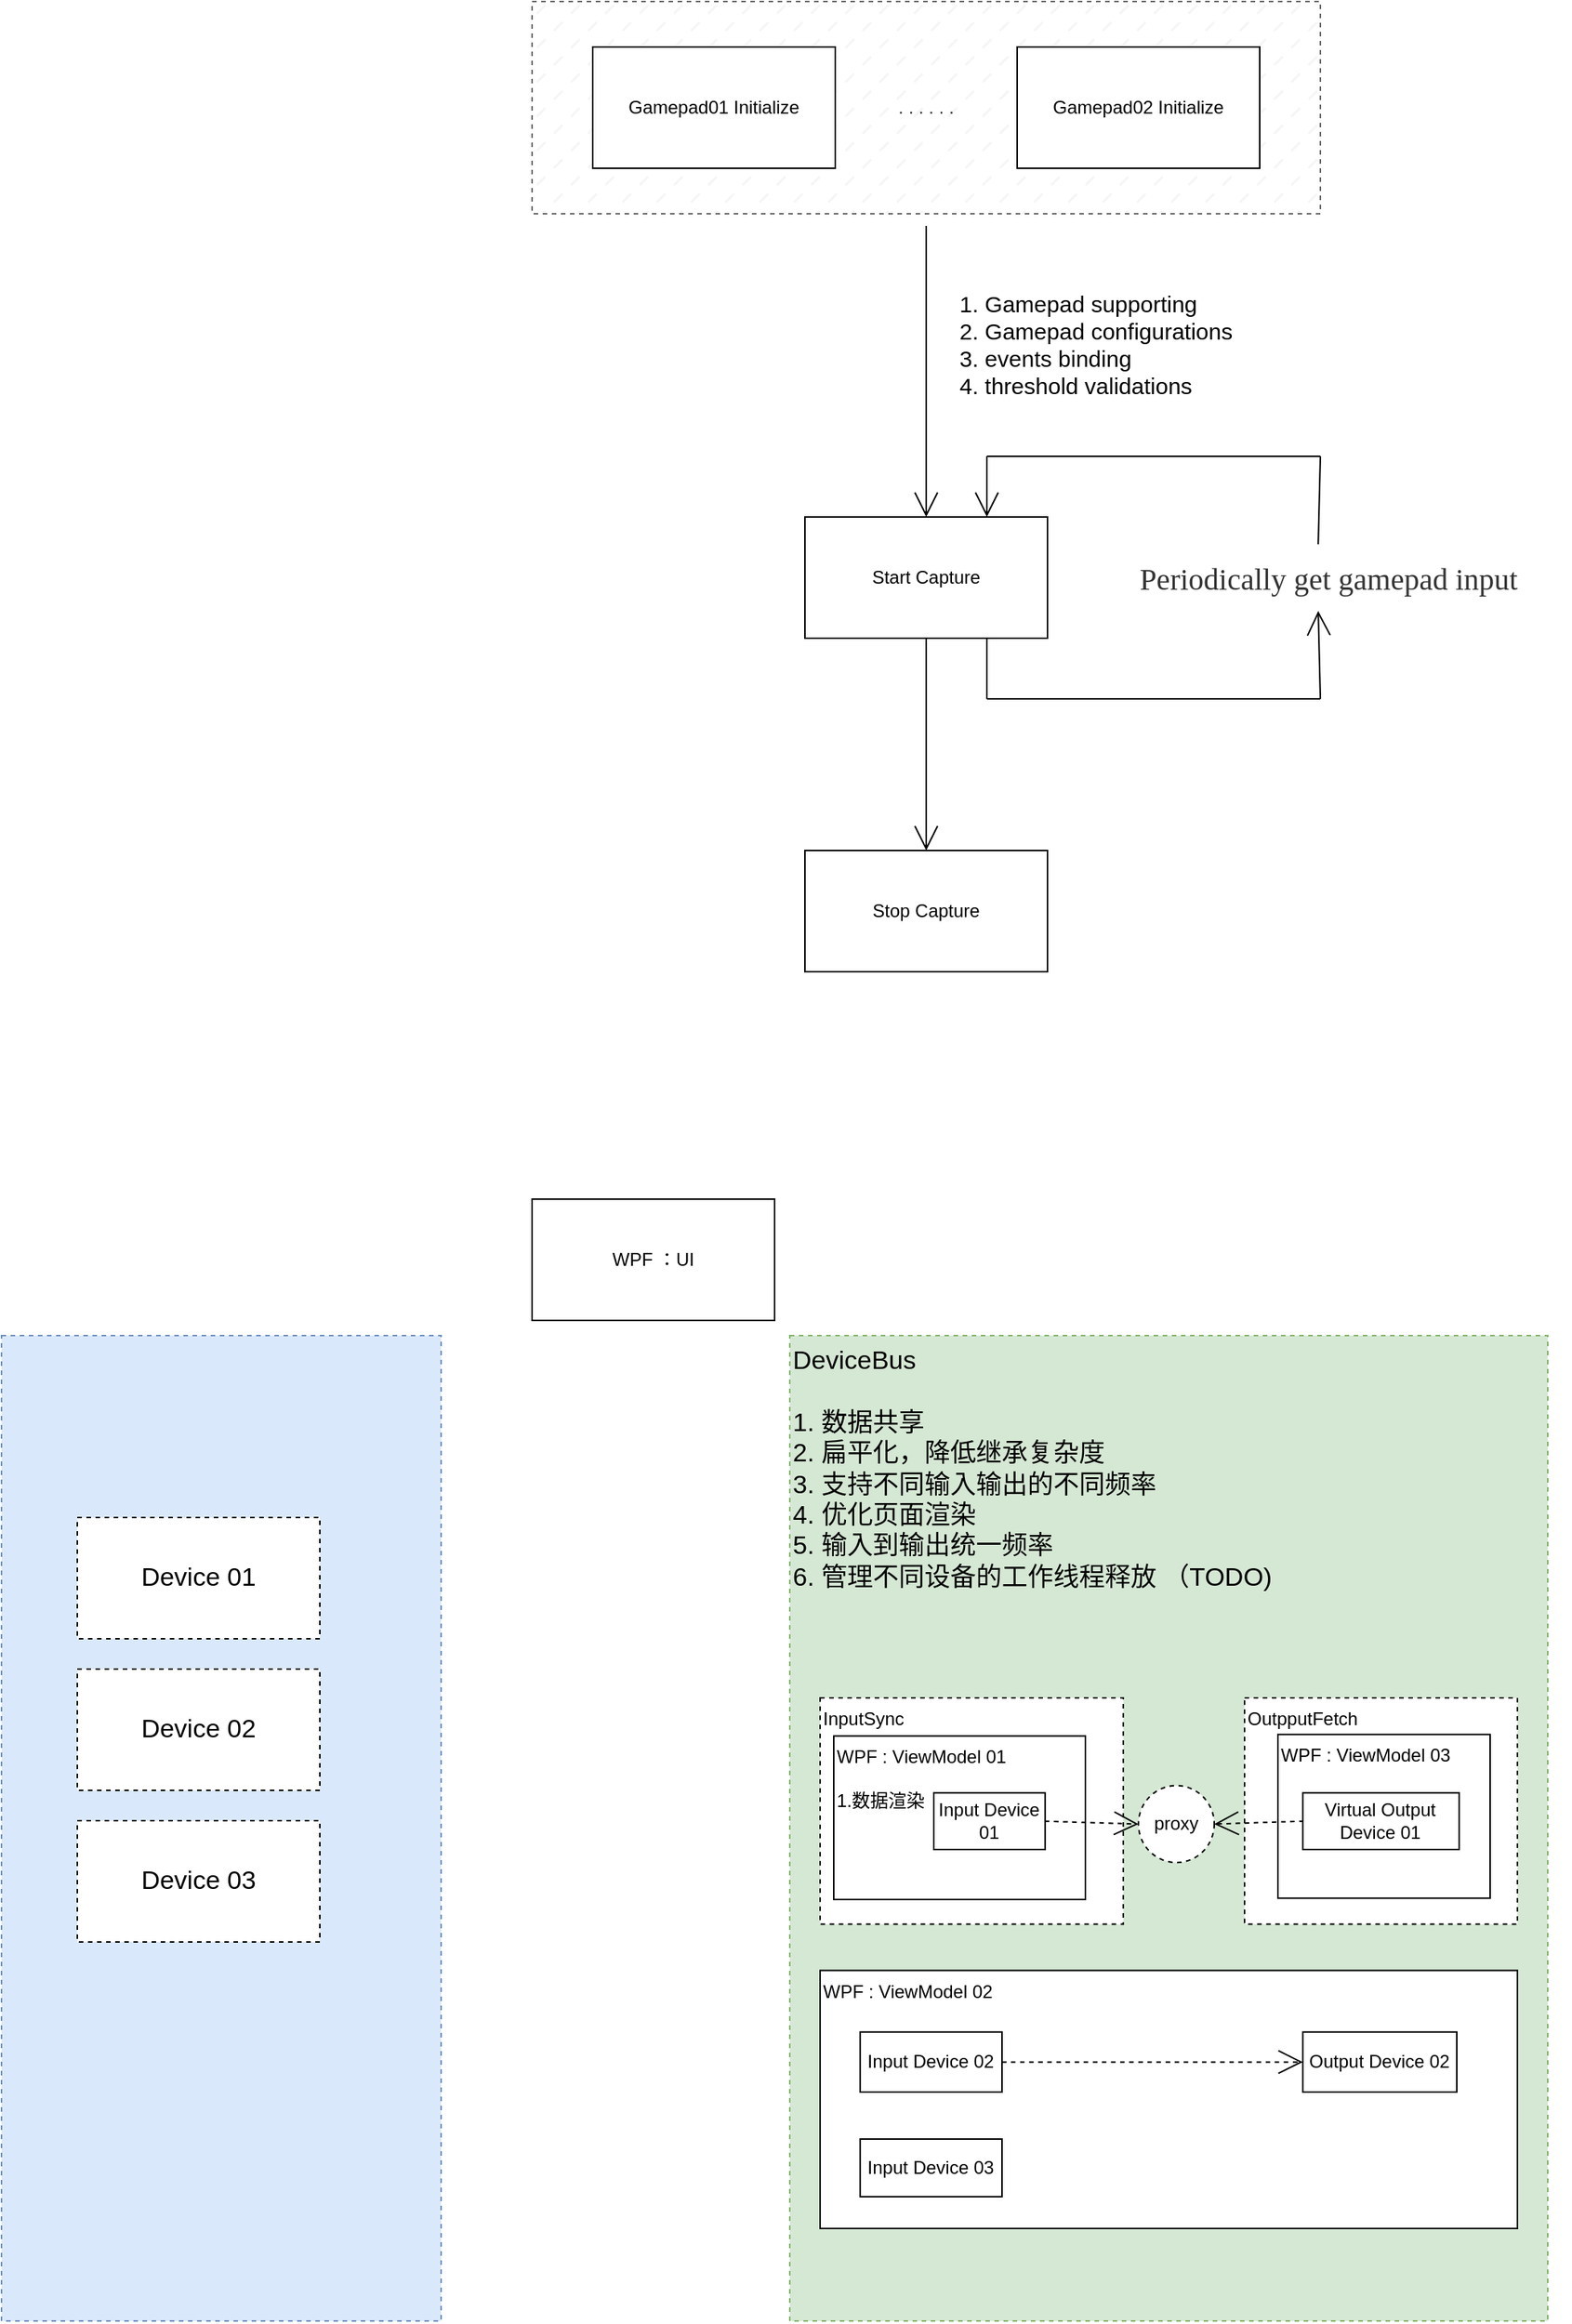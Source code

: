 <mxfile>
    <diagram id="aZVZsF1e8a7Gq9DUUYFK" name="第 1 页">
        <mxGraphModel dx="3106" dy="1281" grid="1" gridSize="10" guides="1" tooltips="1" connect="1" arrows="1" fold="1" page="1" pageScale="1" pageWidth="827" pageHeight="1169" math="0" shadow="0">
            <root>
                <mxCell id="0"/>
                <mxCell id="1" parent="0"/>
                <mxCell id="8" style="edgeStyle=none;curved=1;rounded=0;orthogonalLoop=1;jettySize=auto;html=1;entryX=0.5;entryY=0;entryDx=0;entryDy=0;endArrow=open;startSize=14;endSize=14;sourcePerimeterSpacing=8;targetPerimeterSpacing=8;" parent="1" source="6" target="3" edge="1">
                    <mxGeometry relative="1" as="geometry"/>
                </mxCell>
                <mxCell id="9" value="1. Gamepad supporting&lt;br style=&quot;font-size: 15px;&quot;&gt;2. Gamepad configurations&lt;br style=&quot;font-size: 15px;&quot;&gt;3. events binding&lt;br style=&quot;font-size: 15px;&quot;&gt;4. threshold validations" style="edgeLabel;html=1;align=left;verticalAlign=middle;resizable=0;points=[];fontSize=15;labelBackgroundColor=default;" parent="8" vertex="1" connectable="0">
                    <mxGeometry x="-0.667" y="4" relative="1" as="geometry">
                        <mxPoint x="16" y="46" as="offset"/>
                    </mxGeometry>
                </mxCell>
                <mxCell id="6" value=". . . . . ." style="whiteSpace=wrap;html=1;fillColor=#f5f5f5;fontColor=#333333;strokeColor=#666666;fillStyle=dashed;dashed=1;" parent="1" vertex="1">
                    <mxGeometry x="80" y="50" width="520" height="140" as="geometry"/>
                </mxCell>
                <mxCell id="2" value="Gamepad01 Initialize" style="rounded=0;whiteSpace=wrap;html=1;" parent="1" vertex="1">
                    <mxGeometry x="120" y="80" width="160" height="80" as="geometry"/>
                </mxCell>
                <mxCell id="11" style="edgeStyle=none;curved=1;rounded=0;orthogonalLoop=1;jettySize=auto;html=1;exitX=0.5;exitY=1;exitDx=0;exitDy=0;entryX=0.5;entryY=0;entryDx=0;entryDy=0;fontSize=15;endArrow=open;startSize=14;endSize=14;sourcePerimeterSpacing=8;targetPerimeterSpacing=8;" parent="1" source="3" target="5" edge="1">
                    <mxGeometry relative="1" as="geometry"/>
                </mxCell>
                <mxCell id="3" value="Start Capture" style="rounded=0;whiteSpace=wrap;html=1;" parent="1" vertex="1">
                    <mxGeometry x="260" y="390" width="160" height="80" as="geometry"/>
                </mxCell>
                <mxCell id="5" value="Stop Capture" style="rounded=0;whiteSpace=wrap;html=1;" parent="1" vertex="1">
                    <mxGeometry x="260" y="610" width="160" height="80" as="geometry"/>
                </mxCell>
                <mxCell id="7" value="Gamepad02 Initialize" style="rounded=0;whiteSpace=wrap;html=1;" parent="1" vertex="1">
                    <mxGeometry x="400" y="80" width="160" height="80" as="geometry"/>
                </mxCell>
                <mxCell id="10" value="&lt;span style=&quot;color: rgb(51, 51, 51); font-family: PingFangSC-Medium; font-size: 20px; text-align: start; background-color: rgb(255, 255, 255);&quot;&gt;Periodically get gamepad input&lt;/span&gt;" style="text;html=1;align=center;verticalAlign=middle;resizable=0;points=[];autosize=1;strokeColor=none;fillColor=none;fontSize=15;" parent="1" vertex="1">
                    <mxGeometry x="445" y="410" width="320" height="40" as="geometry"/>
                </mxCell>
                <mxCell id="20" value="" style="group" parent="1" vertex="1" connectable="0">
                    <mxGeometry x="380" y="510" width="220" as="geometry"/>
                </mxCell>
                <mxCell id="17" value="" style="edgeStyle=none;orthogonalLoop=1;jettySize=auto;html=1;rounded=0;fontSize=15;endArrow=none;startSize=14;endSize=14;sourcePerimeterSpacing=8;targetPerimeterSpacing=8;curved=1;endFill=0;exitX=0.75;exitY=1;exitDx=0;exitDy=0;" parent="20" source="3" edge="1">
                    <mxGeometry width="140" relative="1" as="geometry">
                        <mxPoint x="10" as="sourcePoint"/>
                        <mxPoint as="targetPoint"/>
                        <Array as="points"/>
                    </mxGeometry>
                </mxCell>
                <mxCell id="18" value="" style="edgeStyle=none;orthogonalLoop=1;jettySize=auto;html=1;rounded=0;fontSize=15;endArrow=none;startSize=14;endSize=14;sourcePerimeterSpacing=8;targetPerimeterSpacing=8;curved=1;endFill=0;" parent="20" edge="1">
                    <mxGeometry width="140" relative="1" as="geometry">
                        <mxPoint x="220" as="sourcePoint"/>
                        <mxPoint as="targetPoint"/>
                        <Array as="points"/>
                    </mxGeometry>
                </mxCell>
                <mxCell id="19" value="" style="edgeStyle=none;orthogonalLoop=1;jettySize=auto;html=1;rounded=0;fontSize=15;endArrow=none;startSize=14;endSize=14;sourcePerimeterSpacing=8;targetPerimeterSpacing=8;curved=1;endFill=0;exitX=0.48;exitY=1.05;exitDx=0;exitDy=0;exitPerimeter=0;startArrow=open;startFill=0;" parent="20" source="10" edge="1">
                    <mxGeometry width="140" relative="1" as="geometry">
                        <mxPoint x="220" y="-40" as="sourcePoint"/>
                        <mxPoint x="220" as="targetPoint"/>
                        <Array as="points"/>
                    </mxGeometry>
                </mxCell>
                <mxCell id="25" value="" style="edgeStyle=none;orthogonalLoop=1;jettySize=auto;html=1;rounded=0;fontSize=15;startArrow=none;startFill=0;endArrow=none;endFill=0;startSize=14;endSize=14;sourcePerimeterSpacing=8;targetPerimeterSpacing=8;curved=1;" parent="1" edge="1">
                    <mxGeometry width="140" relative="1" as="geometry">
                        <mxPoint x="380" y="350" as="sourcePoint"/>
                        <mxPoint x="600" y="350" as="targetPoint"/>
                        <Array as="points"/>
                    </mxGeometry>
                </mxCell>
                <mxCell id="26" value="" style="edgeStyle=none;orthogonalLoop=1;jettySize=auto;html=1;rounded=0;fontSize=15;startArrow=none;startFill=0;endArrow=none;endFill=0;startSize=14;endSize=14;sourcePerimeterSpacing=8;targetPerimeterSpacing=8;curved=1;exitX=0.48;exitY=-0.05;exitDx=0;exitDy=0;exitPerimeter=0;" parent="1" source="10" edge="1">
                    <mxGeometry width="140" relative="1" as="geometry">
                        <mxPoint x="390" y="360" as="sourcePoint"/>
                        <mxPoint x="600" y="350" as="targetPoint"/>
                        <Array as="points"/>
                    </mxGeometry>
                </mxCell>
                <mxCell id="27" value="" style="edgeStyle=none;orthogonalLoop=1;jettySize=auto;html=1;rounded=0;fontSize=15;startArrow=open;startFill=0;endArrow=none;endFill=0;startSize=14;endSize=14;sourcePerimeterSpacing=8;targetPerimeterSpacing=8;curved=1;" parent="1" edge="1">
                    <mxGeometry width="140" relative="1" as="geometry">
                        <mxPoint x="380" y="390" as="sourcePoint"/>
                        <mxPoint x="380" y="350" as="targetPoint"/>
                        <Array as="points"/>
                    </mxGeometry>
                </mxCell>
                <mxCell id="28" value="WPF ：UI" style="rounded=0;whiteSpace=wrap;html=1;" vertex="1" parent="1">
                    <mxGeometry x="80" y="840" width="160" height="80" as="geometry"/>
                </mxCell>
                <mxCell id="41" value="DeviceBus&lt;br style=&quot;font-size: 17px;&quot;&gt;&lt;br style=&quot;font-size: 17px;&quot;&gt;1. 数据共享&lt;br style=&quot;font-size: 17px;&quot;&gt;2. 扁平化，降低继承复杂度&lt;br style=&quot;font-size: 17px;&quot;&gt;3. 支持不同输入输出的不同频率&lt;br style=&quot;font-size: 17px;&quot;&gt;4. 优化页面渲染&lt;br style=&quot;font-size: 17px;&quot;&gt;5. 输入到输出统一频率&lt;br&gt;6. 管理不同设备的工作线程释放 （TODO)" style="rounded=0;whiteSpace=wrap;html=1;fillColor=#d5e8d4;dashed=1;strokeColor=#82b366;align=left;verticalAlign=top;fontSize=17;container=0;" vertex="1" parent="1">
                    <mxGeometry x="250" y="930.004" width="500" height="650" as="geometry"/>
                </mxCell>
                <mxCell id="60" value="" style="group" vertex="1" connectable="0" parent="1">
                    <mxGeometry x="270" y="1168.999" width="460" height="350" as="geometry"/>
                </mxCell>
                <mxCell id="49" value="OutpputFetch" style="rounded=0;whiteSpace=wrap;html=1;dashed=1;fillColor=default;align=left;verticalAlign=top;container=0;" vertex="1" parent="60">
                    <mxGeometry x="280" width="180" height="149.297" as="geometry"/>
                </mxCell>
                <mxCell id="50" value="InputSync" style="rounded=0;whiteSpace=wrap;html=1;dashed=1;fillColor=default;align=left;verticalAlign=top;container=0;" vertex="1" parent="60">
                    <mxGeometry width="200" height="149.297" as="geometry"/>
                </mxCell>
                <mxCell id="34" value="WPF : ViewModel 01&lt;br&gt;&lt;br&gt;1.数据渲染" style="rounded=0;whiteSpace=wrap;html=1;fillColor=default;align=left;verticalAlign=top;container=0;" vertex="1" parent="60">
                    <mxGeometry x="9" y="25.141" width="166" height="107.837" as="geometry"/>
                </mxCell>
                <mxCell id="30" value="Input Device 01" style="rounded=0;whiteSpace=wrap;html=1;container=0;" vertex="1" parent="60">
                    <mxGeometry x="75" y="62.66" width="73.42" height="37.34" as="geometry"/>
                </mxCell>
                <mxCell id="44" value="WPF : ViewModel 03&lt;br&gt;" style="rounded=0;whiteSpace=wrap;html=1;fillColor=default;align=left;verticalAlign=top;container=0;" vertex="1" parent="60">
                    <mxGeometry x="302" y="24.141" width="140" height="108" as="geometry"/>
                </mxCell>
                <mxCell id="45" value="Virtual Output Device 01" style="rounded=0;whiteSpace=wrap;html=1;container=0;" vertex="1" parent="60">
                    <mxGeometry x="318.42" y="62.66" width="103.16" height="37.34" as="geometry"/>
                </mxCell>
                <mxCell id="37" value="WPF : ViewModel 02" style="rounded=0;whiteSpace=wrap;html=1;fillColor=default;align=left;verticalAlign=top;container=0;" vertex="1" parent="60">
                    <mxGeometry y="179.77" width="460" height="170.23" as="geometry"/>
                </mxCell>
                <mxCell id="52" value="proxy" style="ellipse;whiteSpace=wrap;html=1;dashed=1;fillColor=default;container=0;" vertex="1" parent="60">
                    <mxGeometry x="210" y="57.834" width="50" height="50.781" as="geometry"/>
                </mxCell>
                <mxCell id="53" value="" style="edgeStyle=none;curved=1;rounded=0;orthogonalLoop=1;jettySize=auto;html=1;exitX=1;exitY=0.5;exitDx=0;exitDy=0;entryX=0;entryY=0.5;entryDx=0;entryDy=0;endArrow=open;startSize=14;endSize=14;sourcePerimeterSpacing=8;dashed=1;endFill=0;" edge="1" parent="60" source="30" target="52">
                    <mxGeometry relative="1" as="geometry">
                        <mxPoint x="177.2" y="83.141" as="sourcePoint"/>
                        <mxPoint x="511.87" y="83.141" as="targetPoint"/>
                    </mxGeometry>
                </mxCell>
                <mxCell id="47" style="edgeStyle=none;curved=1;rounded=0;orthogonalLoop=1;jettySize=auto;html=1;exitX=1;exitY=0.5;exitDx=0;exitDy=0;entryX=0;entryY=0.5;entryDx=0;entryDy=0;endArrow=none;startSize=14;endSize=14;targetPerimeterSpacing=8;dashed=1;startArrow=open;endFill=0;startFill=0;" edge="1" parent="60" source="52" target="45">
                    <mxGeometry relative="1" as="geometry"/>
                </mxCell>
                <mxCell id="38" value="Input Device 02" style="rounded=0;whiteSpace=wrap;html=1;container=0;" vertex="1" parent="60">
                    <mxGeometry x="26.4" y="220.39" width="93.6" height="39.61" as="geometry"/>
                </mxCell>
                <mxCell id="40" value="Input Device 03" style="rounded=0;whiteSpace=wrap;html=1;container=0;" vertex="1" parent="60">
                    <mxGeometry x="26.4" y="291" width="93.6" height="38.05" as="geometry"/>
                </mxCell>
                <mxCell id="42" value="Output Device 02" style="rounded=0;whiteSpace=wrap;html=1;container=0;" vertex="1" parent="60">
                    <mxGeometry x="318.42" y="220.39" width="101.58" height="39.61" as="geometry"/>
                </mxCell>
                <mxCell id="48" style="edgeStyle=none;curved=1;rounded=0;orthogonalLoop=1;jettySize=auto;html=1;exitX=1;exitY=0.5;exitDx=0;exitDy=0;entryX=0;entryY=0.5;entryDx=0;entryDy=0;dashed=1;endArrow=open;startSize=14;endSize=14;sourcePerimeterSpacing=8;targetPerimeterSpacing=8;" edge="1" parent="60" source="38" target="42">
                    <mxGeometry relative="1" as="geometry"/>
                </mxCell>
                <mxCell id="61" value="" style="rounded=0;whiteSpace=wrap;html=1;dashed=1;fontSize=17;fillColor=#dae8fc;strokeColor=#6c8ebf;" vertex="1" parent="1">
                    <mxGeometry x="-270" y="930" width="290" height="650" as="geometry"/>
                </mxCell>
                <mxCell id="62" value="Device 01" style="rounded=0;whiteSpace=wrap;html=1;dashed=1;fontSize=17;fillColor=default;" vertex="1" parent="1">
                    <mxGeometry x="-220" y="1050" width="160" height="80" as="geometry"/>
                </mxCell>
                <mxCell id="63" value="Device 03" style="rounded=0;whiteSpace=wrap;html=1;dashed=1;fontSize=17;fillColor=default;" vertex="1" parent="1">
                    <mxGeometry x="-220" y="1250" width="160" height="80" as="geometry"/>
                </mxCell>
                <mxCell id="64" value="Device 02" style="rounded=0;whiteSpace=wrap;html=1;dashed=1;fontSize=17;fillColor=default;" vertex="1" parent="1">
                    <mxGeometry x="-220" y="1150" width="160" height="80" as="geometry"/>
                </mxCell>
            </root>
        </mxGraphModel>
    </diagram>
</mxfile>